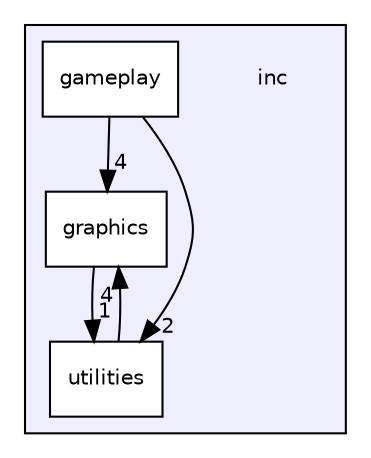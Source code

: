 digraph "inc" {
  compound=true
  node [ fontsize="10", fontname="Helvetica"];
  edge [ labelfontsize="10", labelfontname="Helvetica"];
  subgraph clusterdir_bfccd401955b95cf8c75461437045ac0 {
    graph [ bgcolor="#eeeeff", pencolor="black", label="" URL="dir_bfccd401955b95cf8c75461437045ac0.html"];
    dir_bfccd401955b95cf8c75461437045ac0 [shape=plaintext label="inc"];
    dir_3e0da0dbc6b350c7650fd60425c62ba8 [shape=box label="gameplay" color="black" fillcolor="white" style="filled" URL="dir_3e0da0dbc6b350c7650fd60425c62ba8.html"];
    dir_fe6711a0e3a24b97f5d53045c8a5246d [shape=box label="graphics" color="black" fillcolor="white" style="filled" URL="dir_fe6711a0e3a24b97f5d53045c8a5246d.html"];
    dir_956851c7e7a34f978e008cb8ce5a4f9c [shape=box label="utilities" color="black" fillcolor="white" style="filled" URL="dir_956851c7e7a34f978e008cb8ce5a4f9c.html"];
  }
  dir_956851c7e7a34f978e008cb8ce5a4f9c->dir_fe6711a0e3a24b97f5d53045c8a5246d [headlabel="4", labeldistance=1.5 headhref="dir_000003_000002.html"];
  dir_3e0da0dbc6b350c7650fd60425c62ba8->dir_956851c7e7a34f978e008cb8ce5a4f9c [headlabel="2", labeldistance=1.5 headhref="dir_000001_000003.html"];
  dir_3e0da0dbc6b350c7650fd60425c62ba8->dir_fe6711a0e3a24b97f5d53045c8a5246d [headlabel="4", labeldistance=1.5 headhref="dir_000001_000002.html"];
  dir_fe6711a0e3a24b97f5d53045c8a5246d->dir_956851c7e7a34f978e008cb8ce5a4f9c [headlabel="1", labeldistance=1.5 headhref="dir_000002_000003.html"];
}
